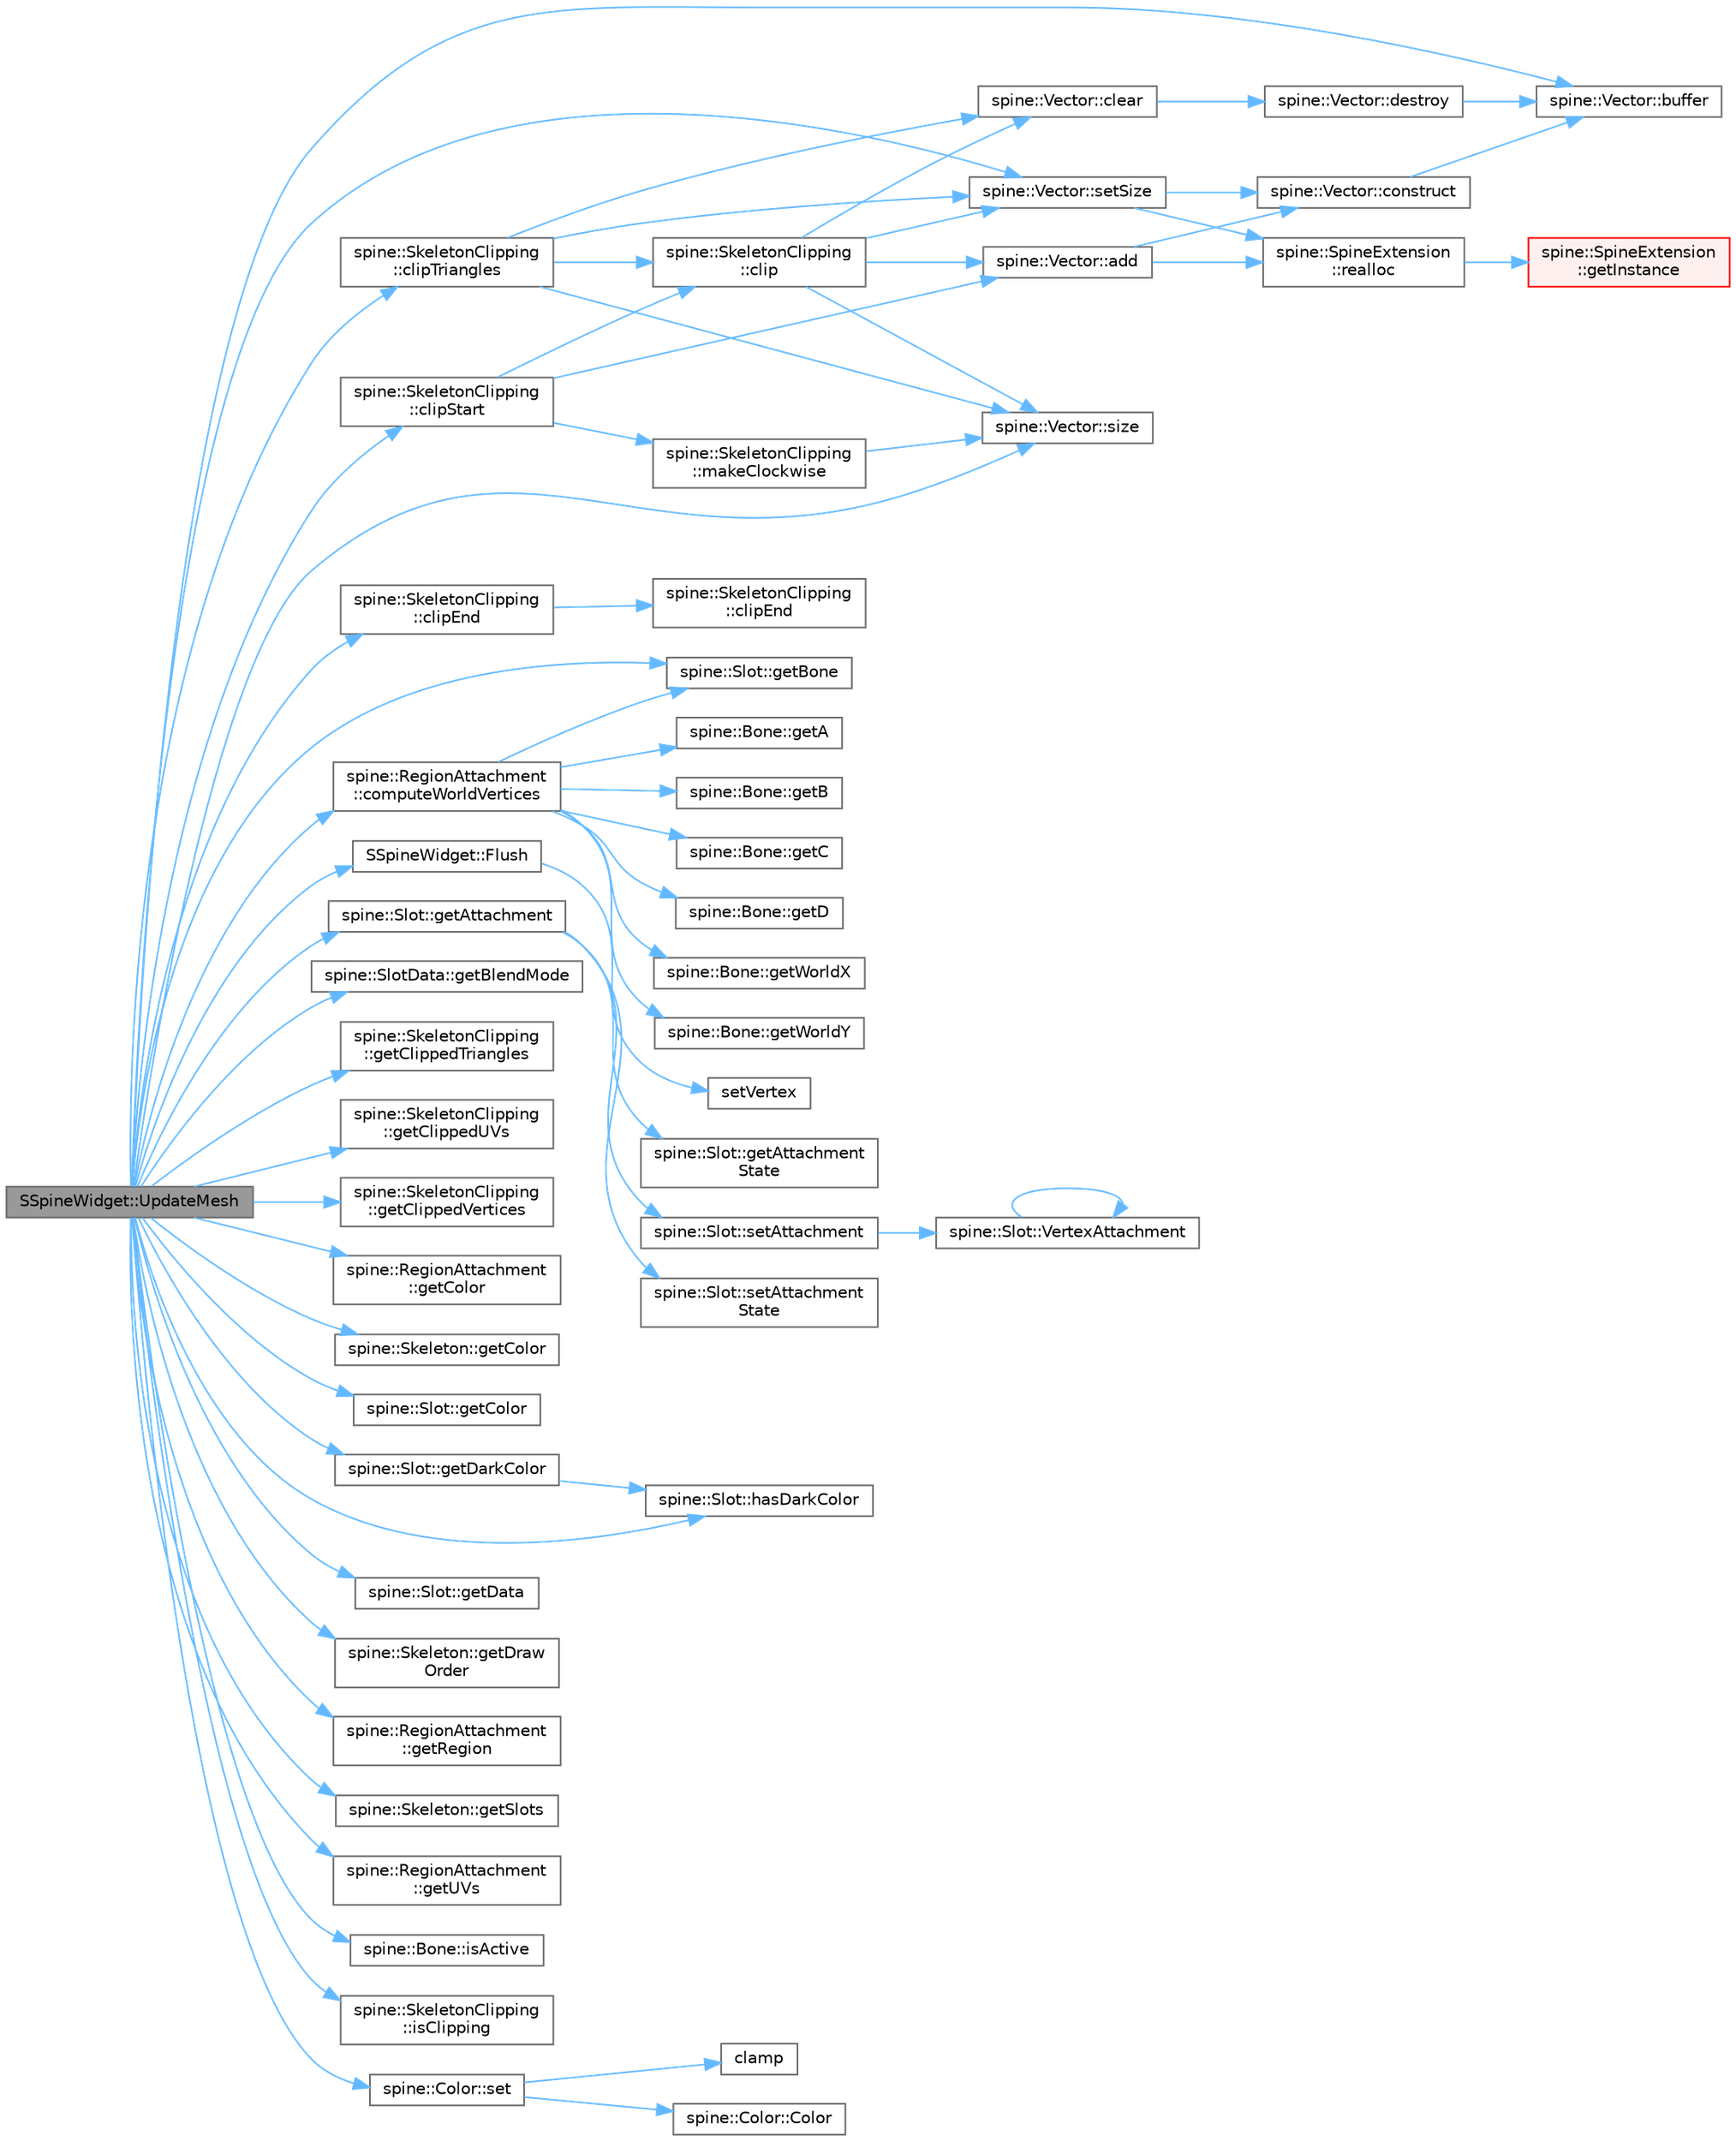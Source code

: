 digraph "SSpineWidget::UpdateMesh"
{
 // LATEX_PDF_SIZE
  bgcolor="transparent";
  edge [fontname=Helvetica,fontsize=10,labelfontname=Helvetica,labelfontsize=10];
  node [fontname=Helvetica,fontsize=10,shape=box,height=0.2,width=0.4];
  rankdir="LR";
  Node1 [id="Node000001",label="SSpineWidget::UpdateMesh",height=0.2,width=0.4,color="gray40", fillcolor="grey60", style="filled", fontcolor="black",tooltip=" "];
  Node1 -> Node2 [id="edge65_Node000001_Node000002",color="steelblue1",style="solid",tooltip=" "];
  Node2 [id="Node000002",label="spine::Vector::buffer",height=0.2,width=0.4,color="grey40", fillcolor="white", style="filled",URL="$classspine_1_1_vector.html#a51e5c426b03098af297e10efdaf52e22",tooltip=" "];
  Node1 -> Node3 [id="edge66_Node000001_Node000003",color="steelblue1",style="solid",tooltip=" "];
  Node3 [id="Node000003",label="spine::SkeletonClipping\l::clipEnd",height=0.2,width=0.4,color="grey40", fillcolor="white", style="filled",URL="$classspine_1_1_skeleton_clipping.html#a11fa3dc8501d348f0a23a110e2eed5d5",tooltip=" "];
  Node3 -> Node4 [id="edge67_Node000003_Node000004",color="steelblue1",style="solid",tooltip=" "];
  Node4 [id="Node000004",label="spine::SkeletonClipping\l::clipEnd",height=0.2,width=0.4,color="grey40", fillcolor="white", style="filled",URL="$classspine_1_1_skeleton_clipping.html#a11490e8c4e91771599c732436cd0cdfe",tooltip=" "];
  Node1 -> Node5 [id="edge68_Node000001_Node000005",color="steelblue1",style="solid",tooltip=" "];
  Node5 [id="Node000005",label="spine::SkeletonClipping\l::clipStart",height=0.2,width=0.4,color="grey40", fillcolor="white", style="filled",URL="$classspine_1_1_skeleton_clipping.html#afd2fb8e8b5813758d20b990bb22d3405",tooltip=" "];
  Node5 -> Node6 [id="edge69_Node000005_Node000006",color="steelblue1",style="solid",tooltip=" "];
  Node6 [id="Node000006",label="spine::Vector::add",height=0.2,width=0.4,color="grey40", fillcolor="white", style="filled",URL="$classspine_1_1_vector.html#ae2e7551c569fe19dd9d4528e2eaaf940",tooltip=" "];
  Node6 -> Node7 [id="edge70_Node000006_Node000007",color="steelblue1",style="solid",tooltip=" "];
  Node7 [id="Node000007",label="spine::Vector::construct",height=0.2,width=0.4,color="grey40", fillcolor="white", style="filled",URL="$classspine_1_1_vector.html#abfde582e65af47f6402e4bbdbd8a342c",tooltip=" "];
  Node7 -> Node2 [id="edge71_Node000007_Node000002",color="steelblue1",style="solid",tooltip=" "];
  Node6 -> Node8 [id="edge72_Node000006_Node000008",color="steelblue1",style="solid",tooltip=" "];
  Node8 [id="Node000008",label="spine::SpineExtension\l::realloc",height=0.2,width=0.4,color="grey40", fillcolor="white", style="filled",URL="$classspine_1_1_spine_extension.html#a7193fd3fa608111c02d744b46281cfed",tooltip=" "];
  Node8 -> Node9 [id="edge73_Node000008_Node000009",color="steelblue1",style="solid",tooltip=" "];
  Node9 [id="Node000009",label="spine::SpineExtension\l::getInstance",height=0.2,width=0.4,color="red", fillcolor="#FFF0F0", style="filled",URL="$classspine_1_1_spine_extension.html#ab60f2a37a933de36919feea9a33de55b",tooltip=" "];
  Node5 -> Node12 [id="edge74_Node000005_Node000012",color="steelblue1",style="solid",tooltip=" "];
  Node12 [id="Node000012",label="spine::SkeletonClipping\l::clip",height=0.2,width=0.4,color="grey40", fillcolor="white", style="filled",URL="$classspine_1_1_skeleton_clipping.html#a8d1c2ea59855216093e61d80d66e6974",tooltip=" "];
  Node12 -> Node6 [id="edge75_Node000012_Node000006",color="steelblue1",style="solid",tooltip=" "];
  Node12 -> Node13 [id="edge76_Node000012_Node000013",color="steelblue1",style="solid",tooltip=" "];
  Node13 [id="Node000013",label="spine::Vector::clear",height=0.2,width=0.4,color="grey40", fillcolor="white", style="filled",URL="$classspine_1_1_vector.html#a7e0da3564f29ad09f6041612389f7082",tooltip=" "];
  Node13 -> Node14 [id="edge77_Node000013_Node000014",color="steelblue1",style="solid",tooltip=" "];
  Node14 [id="Node000014",label="spine::Vector::destroy",height=0.2,width=0.4,color="grey40", fillcolor="white", style="filled",URL="$classspine_1_1_vector.html#aeda35bcc9bbf107e3120818a0047cca9",tooltip=" "];
  Node14 -> Node2 [id="edge78_Node000014_Node000002",color="steelblue1",style="solid",tooltip=" "];
  Node12 -> Node15 [id="edge79_Node000012_Node000015",color="steelblue1",style="solid",tooltip=" "];
  Node15 [id="Node000015",label="spine::Vector::setSize",height=0.2,width=0.4,color="grey40", fillcolor="white", style="filled",URL="$classspine_1_1_vector.html#afc7cd327140907874b8c8b4a7bca689e",tooltip=" "];
  Node15 -> Node7 [id="edge80_Node000015_Node000007",color="steelblue1",style="solid",tooltip=" "];
  Node15 -> Node8 [id="edge81_Node000015_Node000008",color="steelblue1",style="solid",tooltip=" "];
  Node12 -> Node16 [id="edge82_Node000012_Node000016",color="steelblue1",style="solid",tooltip=" "];
  Node16 [id="Node000016",label="spine::Vector::size",height=0.2,width=0.4,color="grey40", fillcolor="white", style="filled",URL="$classspine_1_1_vector.html#a9a93bc1e4174a3abf92154b3c1017542",tooltip=" "];
  Node5 -> Node17 [id="edge83_Node000005_Node000017",color="steelblue1",style="solid",tooltip=" "];
  Node17 [id="Node000017",label="spine::SkeletonClipping\l::makeClockwise",height=0.2,width=0.4,color="grey40", fillcolor="white", style="filled",URL="$classspine_1_1_skeleton_clipping.html#a8936829949b353cf7c2d09a91c6f12f1",tooltip=" "];
  Node17 -> Node16 [id="edge84_Node000017_Node000016",color="steelblue1",style="solid",tooltip=" "];
  Node1 -> Node18 [id="edge85_Node000001_Node000018",color="steelblue1",style="solid",tooltip=" "];
  Node18 [id="Node000018",label="spine::SkeletonClipping\l::clipTriangles",height=0.2,width=0.4,color="grey40", fillcolor="white", style="filled",URL="$classspine_1_1_skeleton_clipping.html#aec0e19eb248a06c1fd52ed6c1cae18b8",tooltip=" "];
  Node18 -> Node13 [id="edge86_Node000018_Node000013",color="steelblue1",style="solid",tooltip=" "];
  Node18 -> Node12 [id="edge87_Node000018_Node000012",color="steelblue1",style="solid",tooltip=" "];
  Node18 -> Node15 [id="edge88_Node000018_Node000015",color="steelblue1",style="solid",tooltip=" "];
  Node18 -> Node16 [id="edge89_Node000018_Node000016",color="steelblue1",style="solid",tooltip=" "];
  Node1 -> Node19 [id="edge90_Node000001_Node000019",color="steelblue1",style="solid",tooltip=" "];
  Node19 [id="Node000019",label="spine::RegionAttachment\l::computeWorldVertices",height=0.2,width=0.4,color="grey40", fillcolor="white", style="filled",URL="$classspine_1_1_region_attachment.html#aff6093b5fdcab5375c2d8b068231e66e",tooltip=" "];
  Node19 -> Node20 [id="edge91_Node000019_Node000020",color="steelblue1",style="solid",tooltip=" "];
  Node20 [id="Node000020",label="spine::Bone::getA",height=0.2,width=0.4,color="grey40", fillcolor="white", style="filled",URL="$classspine_1_1_bone.html#ad1bf794d4403f999c8f7b9f836df66d6",tooltip=" "];
  Node19 -> Node21 [id="edge92_Node000019_Node000021",color="steelblue1",style="solid",tooltip=" "];
  Node21 [id="Node000021",label="spine::Bone::getB",height=0.2,width=0.4,color="grey40", fillcolor="white", style="filled",URL="$classspine_1_1_bone.html#a058d5c49c47ceede5807b162410a1694",tooltip=" "];
  Node19 -> Node22 [id="edge93_Node000019_Node000022",color="steelblue1",style="solid",tooltip=" "];
  Node22 [id="Node000022",label="spine::Slot::getBone",height=0.2,width=0.4,color="grey40", fillcolor="white", style="filled",URL="$classspine_1_1_slot.html#a70e34507eb281998a242b6466b8465b6",tooltip=" "];
  Node19 -> Node23 [id="edge94_Node000019_Node000023",color="steelblue1",style="solid",tooltip=" "];
  Node23 [id="Node000023",label="spine::Bone::getC",height=0.2,width=0.4,color="grey40", fillcolor="white", style="filled",URL="$classspine_1_1_bone.html#a3d65d6d037c98373ee8f50c8eb8ecb9d",tooltip=" "];
  Node19 -> Node24 [id="edge95_Node000019_Node000024",color="steelblue1",style="solid",tooltip=" "];
  Node24 [id="Node000024",label="spine::Bone::getD",height=0.2,width=0.4,color="grey40", fillcolor="white", style="filled",URL="$classspine_1_1_bone.html#a5966f13d167734f5cceafca71892f5ec",tooltip=" "];
  Node19 -> Node25 [id="edge96_Node000019_Node000025",color="steelblue1",style="solid",tooltip=" "];
  Node25 [id="Node000025",label="spine::Bone::getWorldX",height=0.2,width=0.4,color="grey40", fillcolor="white", style="filled",URL="$classspine_1_1_bone.html#a31d0b696d1599e91547485b299ac0177",tooltip=" "];
  Node19 -> Node26 [id="edge97_Node000019_Node000026",color="steelblue1",style="solid",tooltip=" "];
  Node26 [id="Node000026",label="spine::Bone::getWorldY",height=0.2,width=0.4,color="grey40", fillcolor="white", style="filled",URL="$classspine_1_1_bone.html#a259cfdb2fbd70a5c57a2b59a2bcbc67a",tooltip=" "];
  Node1 -> Node27 [id="edge98_Node000001_Node000027",color="steelblue1",style="solid",tooltip=" "];
  Node27 [id="Node000027",label="SSpineWidget::Flush",height=0.2,width=0.4,color="grey40", fillcolor="white", style="filled",URL="$class_s_spine_widget.html#a6051047f1f48c60216d0f7f173da471c",tooltip=" "];
  Node27 -> Node28 [id="edge99_Node000027_Node000028",color="steelblue1",style="solid",tooltip=" "];
  Node28 [id="Node000028",label="setVertex",height=0.2,width=0.4,color="grey40", fillcolor="white", style="filled",URL="$_s_spine_widget_8cpp.html#ae06b3d0eb750bc7217504dcb4d53fb10",tooltip=" "];
  Node1 -> Node29 [id="edge100_Node000001_Node000029",color="steelblue1",style="solid",tooltip=" "];
  Node29 [id="Node000029",label="spine::Slot::getAttachment",height=0.2,width=0.4,color="grey40", fillcolor="white", style="filled",URL="$classspine_1_1_slot.html#af8f7f6c38794624b4bbcb1031d05b37b",tooltip="May be NULL."];
  Node29 -> Node30 [id="edge101_Node000029_Node000030",color="steelblue1",style="solid",tooltip=" "];
  Node30 [id="Node000030",label="spine::Slot::getAttachment\lState",height=0.2,width=0.4,color="grey40", fillcolor="white", style="filled",URL="$classspine_1_1_slot.html#af63d2293b5f0c9769d3589a7736c55a6",tooltip=" "];
  Node29 -> Node31 [id="edge102_Node000029_Node000031",color="steelblue1",style="solid",tooltip=" "];
  Node31 [id="Node000031",label="spine::Slot::setAttachment",height=0.2,width=0.4,color="grey40", fillcolor="white", style="filled",URL="$classspine_1_1_slot.html#ad9359f3f2289ed3c013215c40b180c58",tooltip=" "];
  Node31 -> Node32 [id="edge103_Node000031_Node000032",color="steelblue1",style="solid",tooltip=" "];
  Node32 [id="Node000032",label="spine::Slot::VertexAttachment",height=0.2,width=0.4,color="grey40", fillcolor="white", style="filled",URL="$classspine_1_1_slot.html#a4eec6d564571199bb94093daf4fa675c",tooltip=" "];
  Node32 -> Node32 [id="edge104_Node000032_Node000032",color="steelblue1",style="solid",tooltip=" "];
  Node29 -> Node33 [id="edge105_Node000029_Node000033",color="steelblue1",style="solid",tooltip=" "];
  Node33 [id="Node000033",label="spine::Slot::setAttachment\lState",height=0.2,width=0.4,color="grey40", fillcolor="white", style="filled",URL="$classspine_1_1_slot.html#ab108772a947f2283bdd50c493beeeb39",tooltip=" "];
  Node1 -> Node34 [id="edge106_Node000001_Node000034",color="steelblue1",style="solid",tooltip=" "];
  Node34 [id="Node000034",label="spine::SlotData::getBlendMode",height=0.2,width=0.4,color="grey40", fillcolor="white", style="filled",URL="$classspine_1_1_slot_data.html#a96a454bc91254bf20ed36b648e8ce160",tooltip=" "];
  Node1 -> Node22 [id="edge107_Node000001_Node000022",color="steelblue1",style="solid",tooltip=" "];
  Node1 -> Node35 [id="edge108_Node000001_Node000035",color="steelblue1",style="solid",tooltip=" "];
  Node35 [id="Node000035",label="spine::SkeletonClipping\l::getClippedTriangles",height=0.2,width=0.4,color="grey40", fillcolor="white", style="filled",URL="$classspine_1_1_skeleton_clipping.html#a713688d9ded7850fa6487d75a1038404",tooltip=" "];
  Node1 -> Node36 [id="edge109_Node000001_Node000036",color="steelblue1",style="solid",tooltip=" "];
  Node36 [id="Node000036",label="spine::SkeletonClipping\l::getClippedUVs",height=0.2,width=0.4,color="grey40", fillcolor="white", style="filled",URL="$classspine_1_1_skeleton_clipping.html#ac151eb59e858514b828ee69c1febf26c",tooltip=" "];
  Node1 -> Node37 [id="edge110_Node000001_Node000037",color="steelblue1",style="solid",tooltip=" "];
  Node37 [id="Node000037",label="spine::SkeletonClipping\l::getClippedVertices",height=0.2,width=0.4,color="grey40", fillcolor="white", style="filled",URL="$classspine_1_1_skeleton_clipping.html#a0bc2b65d00f7030395880b85cafebbcf",tooltip=" "];
  Node1 -> Node38 [id="edge111_Node000001_Node000038",color="steelblue1",style="solid",tooltip=" "];
  Node38 [id="Node000038",label="spine::RegionAttachment\l::getColor",height=0.2,width=0.4,color="grey40", fillcolor="white", style="filled",URL="$classspine_1_1_region_attachment.html#ab7f22bbc560f9c046b8076ff970a38c5",tooltip=" "];
  Node1 -> Node39 [id="edge112_Node000001_Node000039",color="steelblue1",style="solid",tooltip=" "];
  Node39 [id="Node000039",label="spine::Skeleton::getColor",height=0.2,width=0.4,color="grey40", fillcolor="white", style="filled",URL="$classspine_1_1_skeleton.html#a42298ba3dc6f3ea0e4c6fb72a12c3b14",tooltip=" "];
  Node1 -> Node40 [id="edge113_Node000001_Node000040",color="steelblue1",style="solid",tooltip=" "];
  Node40 [id="Node000040",label="spine::Slot::getColor",height=0.2,width=0.4,color="grey40", fillcolor="white", style="filled",URL="$classspine_1_1_slot.html#a46318ae842c4846d16ae33d16b1916dc",tooltip=" "];
  Node1 -> Node41 [id="edge114_Node000001_Node000041",color="steelblue1",style="solid",tooltip=" "];
  Node41 [id="Node000041",label="spine::Slot::getDarkColor",height=0.2,width=0.4,color="grey40", fillcolor="white", style="filled",URL="$classspine_1_1_slot.html#aa42c52420f332b1027b37016b13d3457",tooltip=" "];
  Node41 -> Node42 [id="edge115_Node000041_Node000042",color="steelblue1",style="solid",tooltip=" "];
  Node42 [id="Node000042",label="spine::Slot::hasDarkColor",height=0.2,width=0.4,color="grey40", fillcolor="white", style="filled",URL="$classspine_1_1_slot.html#aaf24b2b20880efd58f1154860e0d8050",tooltip=" "];
  Node1 -> Node43 [id="edge116_Node000001_Node000043",color="steelblue1",style="solid",tooltip=" "];
  Node43 [id="Node000043",label="spine::Slot::getData",height=0.2,width=0.4,color="grey40", fillcolor="white", style="filled",URL="$classspine_1_1_slot.html#aa40b9c57e081fa331da138ce469ec8a4",tooltip=" "];
  Node1 -> Node44 [id="edge117_Node000001_Node000044",color="steelblue1",style="solid",tooltip=" "];
  Node44 [id="Node000044",label="spine::Skeleton::getDraw\lOrder",height=0.2,width=0.4,color="grey40", fillcolor="white", style="filled",URL="$classspine_1_1_skeleton.html#a9ce627020ae1e900d1215945995c0f15",tooltip=" "];
  Node1 -> Node45 [id="edge118_Node000001_Node000045",color="steelblue1",style="solid",tooltip=" "];
  Node45 [id="Node000045",label="spine::RegionAttachment\l::getRegion",height=0.2,width=0.4,color="grey40", fillcolor="white", style="filled",URL="$classspine_1_1_region_attachment.html#adf3addb5aec6daa0d88e3bb9ed3c5305",tooltip=" "];
  Node1 -> Node46 [id="edge119_Node000001_Node000046",color="steelblue1",style="solid",tooltip=" "];
  Node46 [id="Node000046",label="spine::Skeleton::getSlots",height=0.2,width=0.4,color="grey40", fillcolor="white", style="filled",URL="$classspine_1_1_skeleton.html#aae1521cf1b8f9f8d4d543e2f8eddf00f",tooltip=" "];
  Node1 -> Node47 [id="edge120_Node000001_Node000047",color="steelblue1",style="solid",tooltip=" "];
  Node47 [id="Node000047",label="spine::RegionAttachment\l::getUVs",height=0.2,width=0.4,color="grey40", fillcolor="white", style="filled",URL="$classspine_1_1_region_attachment.html#a52c9dad057bd37dd9b82fa3670d41a91",tooltip=" "];
  Node1 -> Node42 [id="edge121_Node000001_Node000042",color="steelblue1",style="solid",tooltip=" "];
  Node1 -> Node48 [id="edge122_Node000001_Node000048",color="steelblue1",style="solid",tooltip=" "];
  Node48 [id="Node000048",label="spine::Bone::isActive",height=0.2,width=0.4,color="grey40", fillcolor="white", style="filled",URL="$classspine_1_1_bone.html#ada704b83037234cd547446faadf8b92b",tooltip=" "];
  Node1 -> Node49 [id="edge123_Node000001_Node000049",color="steelblue1",style="solid",tooltip=" "];
  Node49 [id="Node000049",label="spine::SkeletonClipping\l::isClipping",height=0.2,width=0.4,color="grey40", fillcolor="white", style="filled",URL="$classspine_1_1_skeleton_clipping.html#a4705b15b310c59b5bad90c8f5ff54e9f",tooltip=" "];
  Node1 -> Node50 [id="edge124_Node000001_Node000050",color="steelblue1",style="solid",tooltip=" "];
  Node50 [id="Node000050",label="spine::Color::set",height=0.2,width=0.4,color="grey40", fillcolor="white", style="filled",URL="$classspine_1_1_color.html#ab6f958efe5b82e1edbeac3b39997a6bc",tooltip=" "];
  Node50 -> Node51 [id="edge125_Node000050_Node000051",color="steelblue1",style="solid",tooltip=" "];
  Node51 [id="Node000051",label="clamp",height=0.2,width=0.4,color="grey40", fillcolor="white", style="filled",URL="$runtime_2utility_2utility_8h.html#a91208790b39e8805560d91db557c2f9c",tooltip=" "];
  Node50 -> Node52 [id="edge126_Node000050_Node000052",color="steelblue1",style="solid",tooltip=" "];
  Node52 [id="Node000052",label="spine::Color::Color",height=0.2,width=0.4,color="grey40", fillcolor="white", style="filled",URL="$classspine_1_1_color.html#a33ff85b20fd33062af33a6e1c4dc7d53",tooltip=" "];
  Node1 -> Node15 [id="edge127_Node000001_Node000015",color="steelblue1",style="solid",tooltip=" "];
  Node1 -> Node16 [id="edge128_Node000001_Node000016",color="steelblue1",style="solid",tooltip=" "];
}
